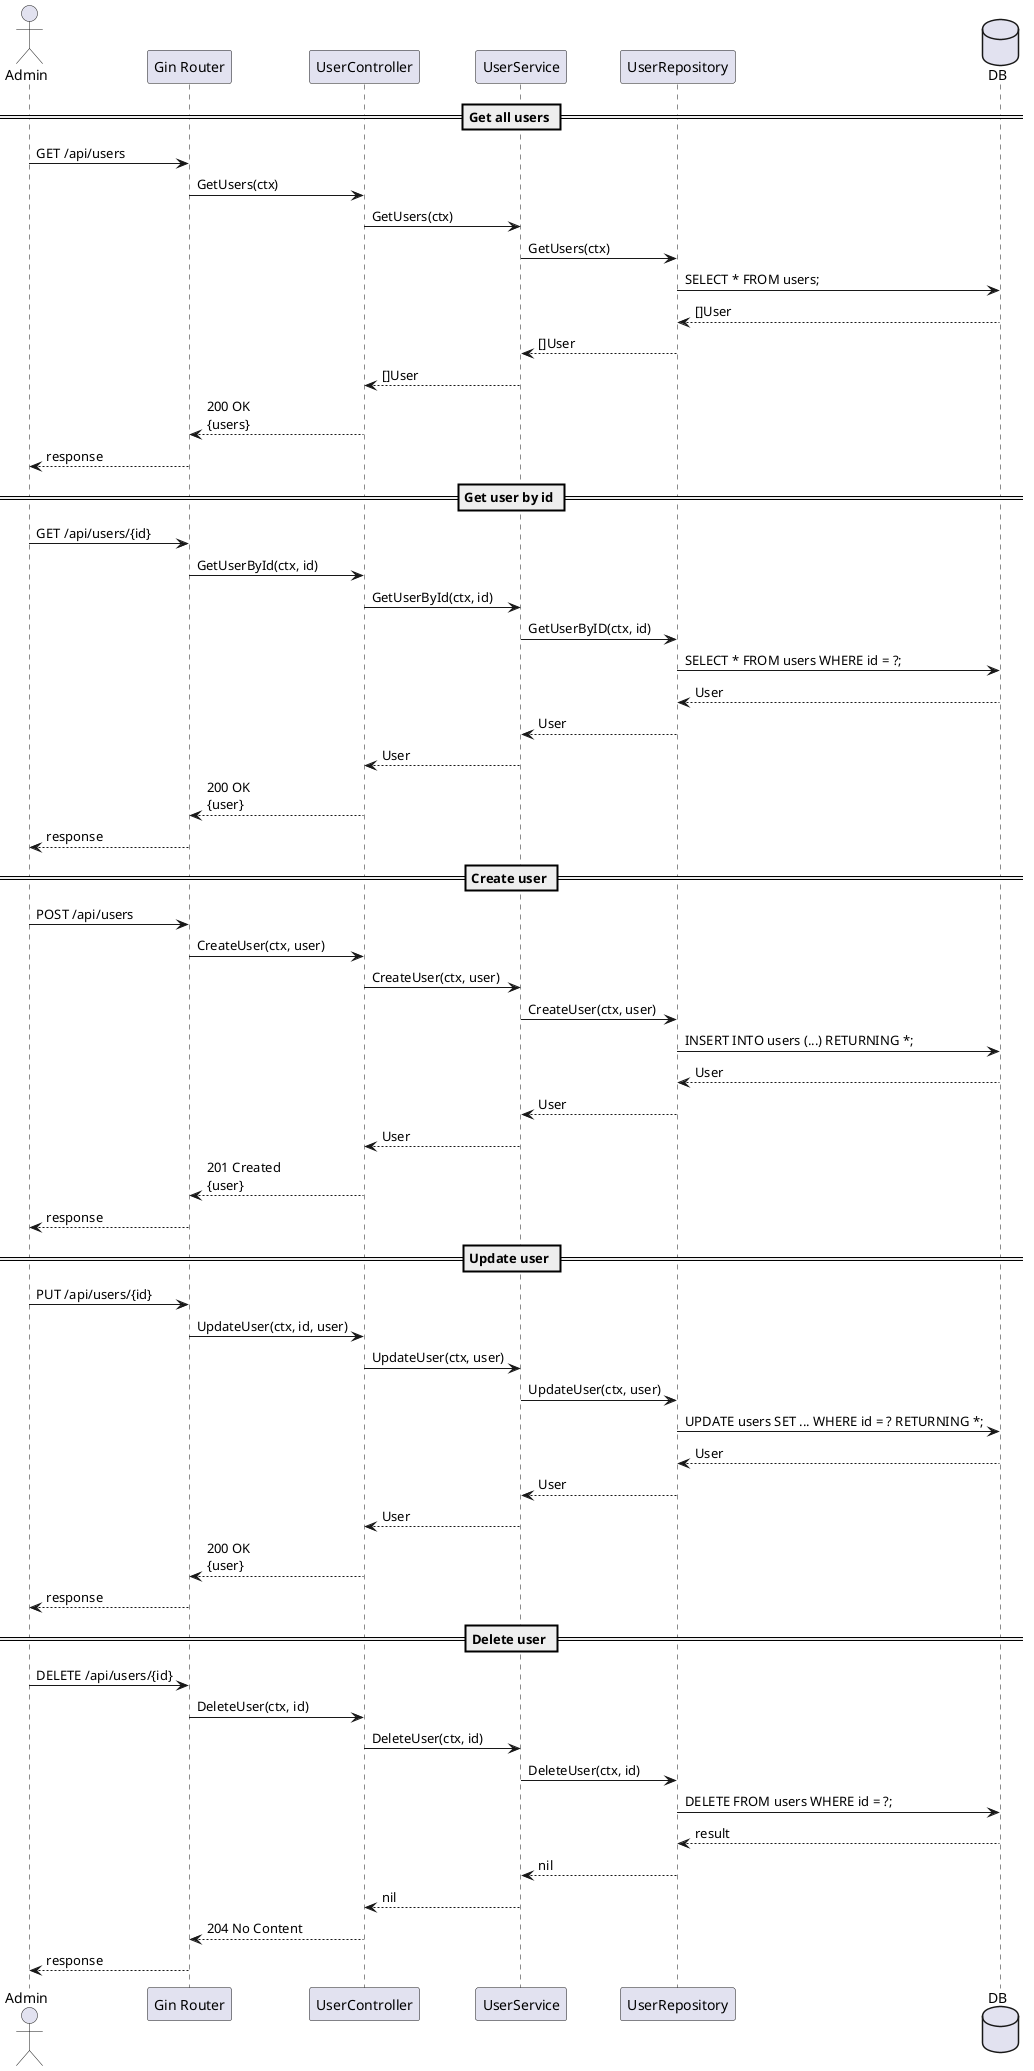 @startuml UserCRUD
actor Admin
participant "Gin Router" as API
participant UserController
participant UserService
participant UserRepository
database DB

== Get all users ==
Admin -> API: GET /api/users
API -> UserController: GetUsers(ctx)
UserController -> UserService: GetUsers(ctx)
UserService -> UserRepository: GetUsers(ctx)
UserRepository -> DB: SELECT * FROM users;
DB --> UserRepository: []User
UserRepository --> UserService: []User
UserService --> UserController: []User
UserController --> API: 200 OK\n{users}
API --> Admin: response

== Get user by id ==
Admin -> API: GET /api/users/{id}
API -> UserController: GetUserById(ctx, id)
UserController -> UserService: GetUserById(ctx, id)
UserService -> UserRepository: GetUserByID(ctx, id)
UserRepository -> DB: SELECT * FROM users WHERE id = ?;
DB --> UserRepository: User
UserRepository --> UserService: User
UserService --> UserController: User
UserController --> API: 200 OK\n{user}
API --> Admin: response

== Create user ==
Admin -> API: POST /api/users
API -> UserController: CreateUser(ctx, user)
UserController -> UserService: CreateUser(ctx, user)
UserService -> UserRepository: CreateUser(ctx, user)
UserRepository -> DB: INSERT INTO users (...) RETURNING *;
DB --> UserRepository: User
UserRepository --> UserService: User
UserService --> UserController: User
UserController --> API: 201 Created\n{user}
API --> Admin: response

== Update user ==
Admin -> API: PUT /api/users/{id}
API -> UserController: UpdateUser(ctx, id, user)
UserController -> UserService: UpdateUser(ctx, user)
UserService -> UserRepository: UpdateUser(ctx, user)
UserRepository -> DB: UPDATE users SET ... WHERE id = ? RETURNING *;
DB --> UserRepository: User
UserRepository --> UserService: User
UserService --> UserController: User
UserController --> API: 200 OK\n{user}
API --> Admin: response

== Delete user ==
Admin -> API: DELETE /api/users/{id}
API -> UserController: DeleteUser(ctx, id)
UserController -> UserService: DeleteUser(ctx, id)
UserService -> UserRepository: DeleteUser(ctx, id)
UserRepository -> DB: DELETE FROM users WHERE id = ?;
DB --> UserRepository: result
UserRepository --> UserService: nil
UserService --> UserController: nil
UserController --> API: 204 No Content
API --> Admin: response
@enduml